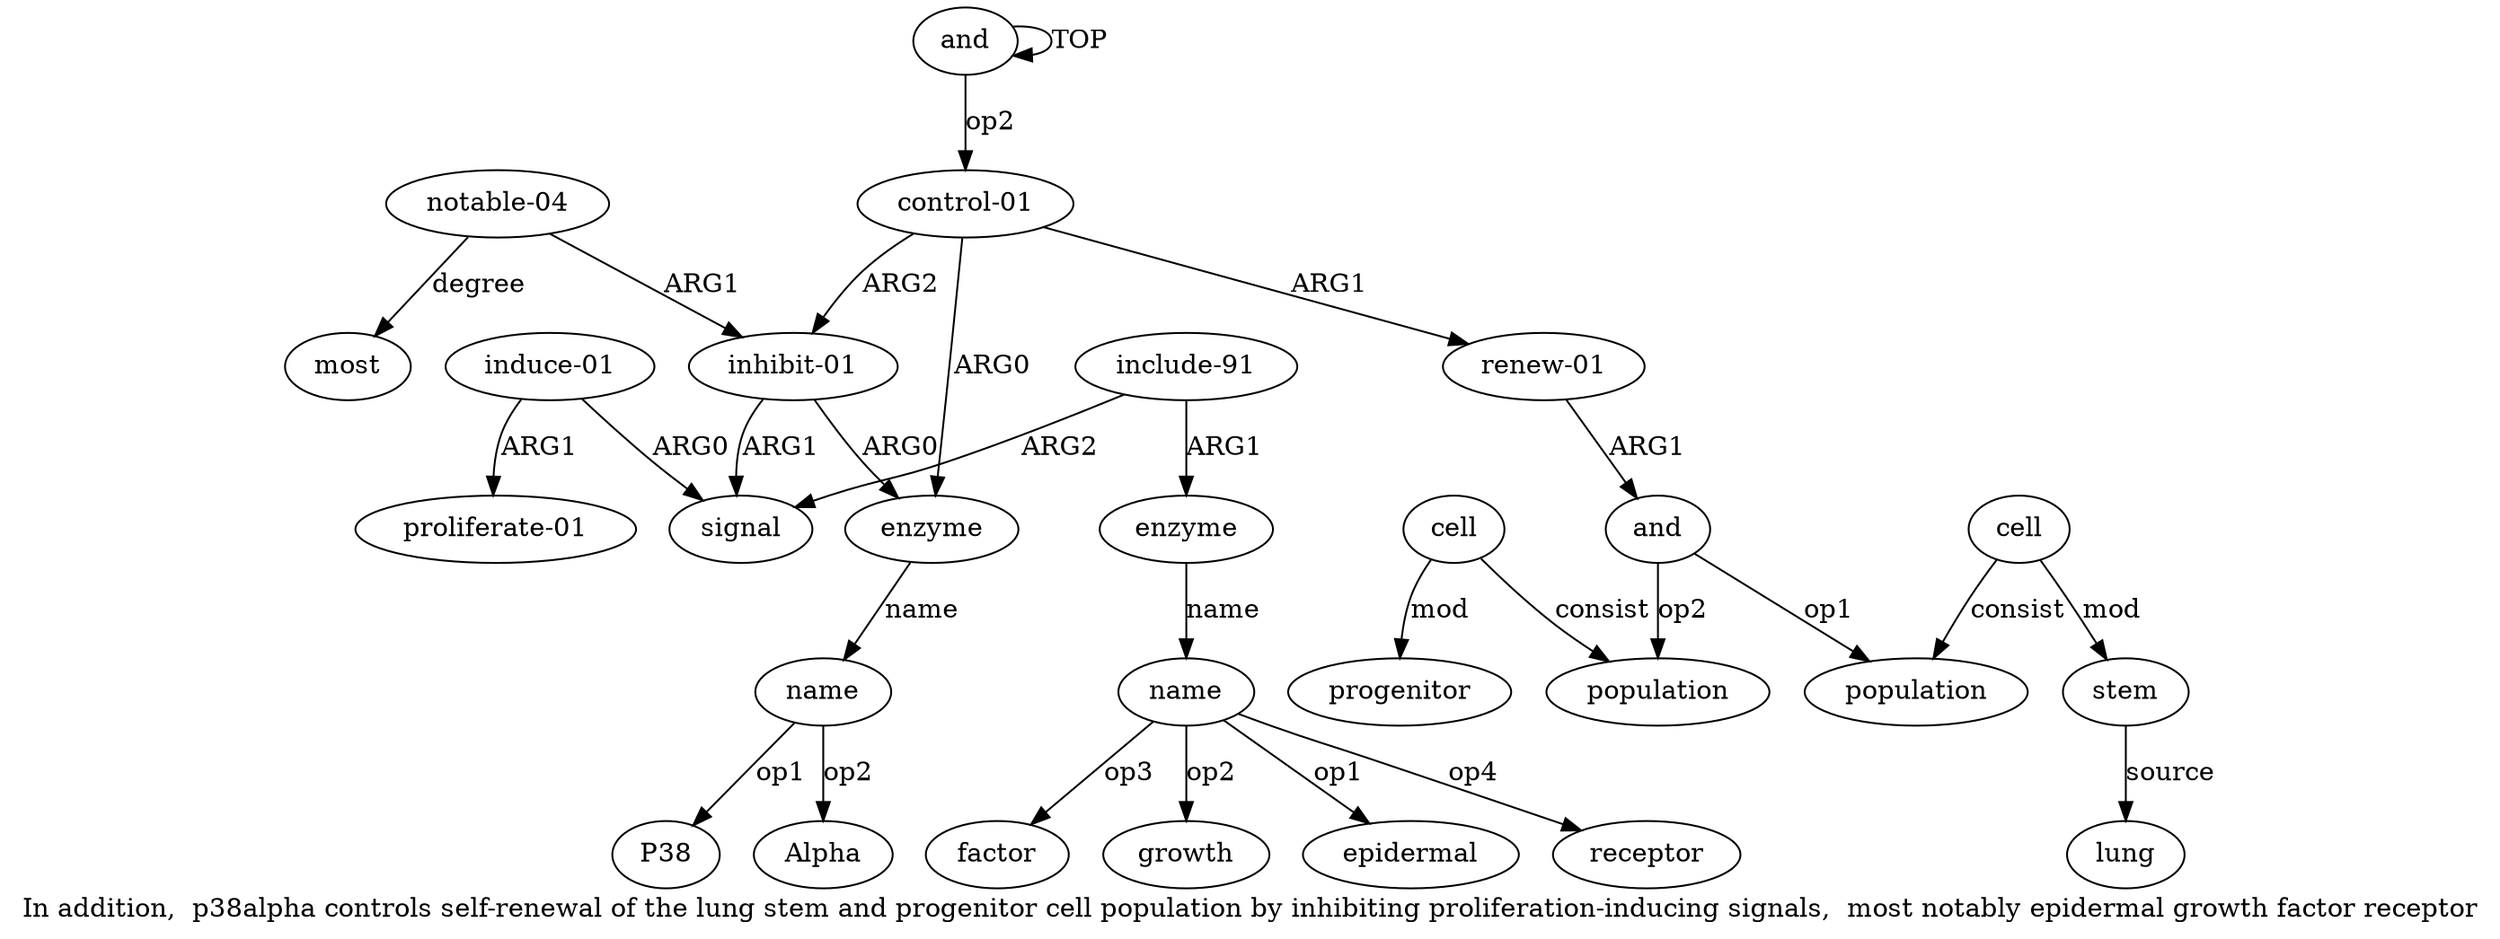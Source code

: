 digraph  {
	graph [label="In addition,  p38alpha controls self-renewal of the lung stem and progenitor cell population by inhibiting proliferation-inducing \
signals,  most notably epidermal growth factor receptor"];
	node [label="\N"];
	a20	 [color=black,
		gold_ind=20,
		gold_label="notable-04",
		label="notable-04",
		test_ind=20,
		test_label="notable-04"];
	a21	 [color=black,
		gold_ind=21,
		gold_label=most,
		label=most,
		test_ind=21,
		test_label=most];
	a20 -> a21 [key=0,
	color=black,
	gold_label=degree,
	label=degree,
	test_label=degree];
a13 [color=black,
	gold_ind=13,
	gold_label="inhibit-01",
	label="inhibit-01",
	test_ind=13,
	test_label="inhibit-01"];
a20 -> a13 [key=0,
color=black,
gold_label=ARG1,
label=ARG1,
test_label=ARG1];
"a19 growth" [color=black,
gold_ind=-1,
gold_label=growth,
label=growth,
test_ind=-1,
test_label=growth];
"a3 Alpha" [color=black,
gold_ind=-1,
gold_label=Alpha,
label=Alpha,
test_ind=-1,
test_label=Alpha];
"a3 P38" [color=black,
gold_ind=-1,
gold_label=P38,
label=P38,
test_ind=-1,
test_label=P38];
"a19 epidermal" [color=black,
gold_ind=-1,
gold_label=epidermal,
label=epidermal,
test_ind=-1,
test_label=epidermal];
"a19 receptor" [color=black,
gold_ind=-1,
gold_label=receptor,
label=receptor,
test_ind=-1,
test_label=receptor];
"a19 factor" [color=black,
gold_ind=-1,
gold_label=factor,
label=factor,
test_ind=-1,
test_label=factor];
a15 [color=black,
gold_ind=15,
gold_label="induce-01",
label="induce-01",
test_ind=15,
test_label="induce-01"];
a14 [color=black,
gold_ind=14,
gold_label=signal,
label=signal,
test_ind=14,
test_label=signal];
a15 -> a14 [key=0,
color=black,
gold_label=ARG0,
label=ARG0,
test_label=ARG0];
a16 [color=black,
gold_ind=16,
gold_label="proliferate-01",
label="proliferate-01",
test_ind=16,
test_label="proliferate-01"];
a15 -> a16 [key=0,
color=black,
gold_label=ARG1,
label=ARG1,
test_label=ARG1];
a17 [color=black,
gold_ind=17,
gold_label="include-91",
label="include-91",
test_ind=17,
test_label="include-91"];
a17 -> a14 [key=0,
color=black,
gold_label=ARG2,
label=ARG2,
test_label=ARG2];
a18 [color=black,
gold_ind=18,
gold_label=enzyme,
label=enzyme,
test_ind=18,
test_label=enzyme];
a17 -> a18 [key=0,
color=black,
gold_label=ARG1,
label=ARG1,
test_label=ARG1];
a11 [color=black,
gold_ind=11,
gold_label=cell,
label=cell,
test_ind=11,
test_label=cell];
a10 [color=black,
gold_ind=10,
gold_label=population,
label=population,
test_ind=10,
test_label=population];
a11 -> a10 [key=0,
color=black,
gold_label=consist,
label=consist,
test_label=consist];
a12 [color=black,
gold_ind=12,
gold_label=progenitor,
label=progenitor,
test_ind=12,
test_label=progenitor];
a11 -> a12 [key=0,
color=black,
gold_label=mod,
label=mod,
test_label=mod];
a13 -> a14 [key=0,
color=black,
gold_label=ARG1,
label=ARG1,
test_label=ARG1];
a2 [color=black,
gold_ind=2,
gold_label=enzyme,
label=enzyme,
test_ind=2,
test_label=enzyme];
a13 -> a2 [key=0,
color=black,
gold_label=ARG0,
label=ARG0,
test_label=ARG0];
a19 [color=black,
gold_ind=19,
gold_label=name,
label=name,
test_ind=19,
test_label=name];
a19 -> "a19 growth" [key=0,
color=black,
gold_label=op2,
label=op2,
test_label=op2];
a19 -> "a19 epidermal" [key=0,
color=black,
gold_label=op1,
label=op1,
test_label=op1];
a19 -> "a19 receptor" [key=0,
color=black,
gold_label=op4,
label=op4,
test_label=op4];
a19 -> "a19 factor" [key=0,
color=black,
gold_label=op3,
label=op3,
test_label=op3];
a18 -> a19 [key=0,
color=black,
gold_label=name,
label=name,
test_label=name];
a1 [color=black,
gold_ind=1,
gold_label="control-01",
label="control-01",
test_ind=1,
test_label="control-01"];
a1 -> a13 [key=0,
color=black,
gold_label=ARG2,
label=ARG2,
test_label=ARG2];
a1 -> a2 [key=0,
color=black,
gold_label=ARG0,
label=ARG0,
test_label=ARG0];
a4 [color=black,
gold_ind=4,
gold_label="renew-01",
label="renew-01",
test_ind=4,
test_label="renew-01"];
a1 -> a4 [key=0,
color=black,
gold_label=ARG1,
label=ARG1,
test_label=ARG1];
a0 [color=black,
gold_ind=0,
gold_label=and,
label=and,
test_ind=0,
test_label=and];
a0 -> a1 [key=0,
color=black,
gold_label=op2,
label=op2,
test_label=op2];
a0 -> a0 [key=0,
color=black,
gold_label=TOP,
label=TOP,
test_label=TOP];
a3 [color=black,
gold_ind=3,
gold_label=name,
label=name,
test_ind=3,
test_label=name];
a3 -> "a3 Alpha" [key=0,
color=black,
gold_label=op2,
label=op2,
test_label=op2];
a3 -> "a3 P38" [key=0,
color=black,
gold_label=op1,
label=op1,
test_label=op1];
a2 -> a3 [key=0,
color=black,
gold_label=name,
label=name,
test_label=name];
a5 [color=black,
gold_ind=5,
gold_label=and,
label=and,
test_ind=5,
test_label=and];
a5 -> a10 [key=0,
color=black,
gold_label=op2,
label=op2,
test_label=op2];
a6 [color=black,
gold_ind=6,
gold_label=population,
label=population,
test_ind=6,
test_label=population];
a5 -> a6 [key=0,
color=black,
gold_label=op1,
label=op1,
test_label=op1];
a4 -> a5 [key=0,
color=black,
gold_label=ARG1,
label=ARG1,
test_label=ARG1];
a7 [color=black,
gold_ind=7,
gold_label=cell,
label=cell,
test_ind=7,
test_label=cell];
a7 -> a6 [key=0,
color=black,
gold_label=consist,
label=consist,
test_label=consist];
a8 [color=black,
gold_ind=8,
gold_label=stem,
label=stem,
test_ind=8,
test_label=stem];
a7 -> a8 [key=0,
color=black,
gold_label=mod,
label=mod,
test_label=mod];
a9 [color=black,
gold_ind=9,
gold_label=lung,
label=lung,
test_ind=9,
test_label=lung];
a8 -> a9 [key=0,
color=black,
gold_label=source,
label=source,
test_label=source];
}
